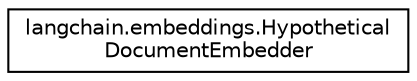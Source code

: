 digraph "Graphical Class Hierarchy"
{
 // LATEX_PDF_SIZE
  edge [fontname="Helvetica",fontsize="10",labelfontname="Helvetica",labelfontsize="10"];
  node [fontname="Helvetica",fontsize="10",shape=record];
  rankdir="LR";
  Node0 [label="langchain.embeddings.Hypothetical\lDocumentEmbedder",height=0.2,width=0.4,color="black", fillcolor="white", style="filled",URL="$classlangchain_1_1embeddings_1_1HypotheticalDocumentEmbedder.html",tooltip=" "];
}
